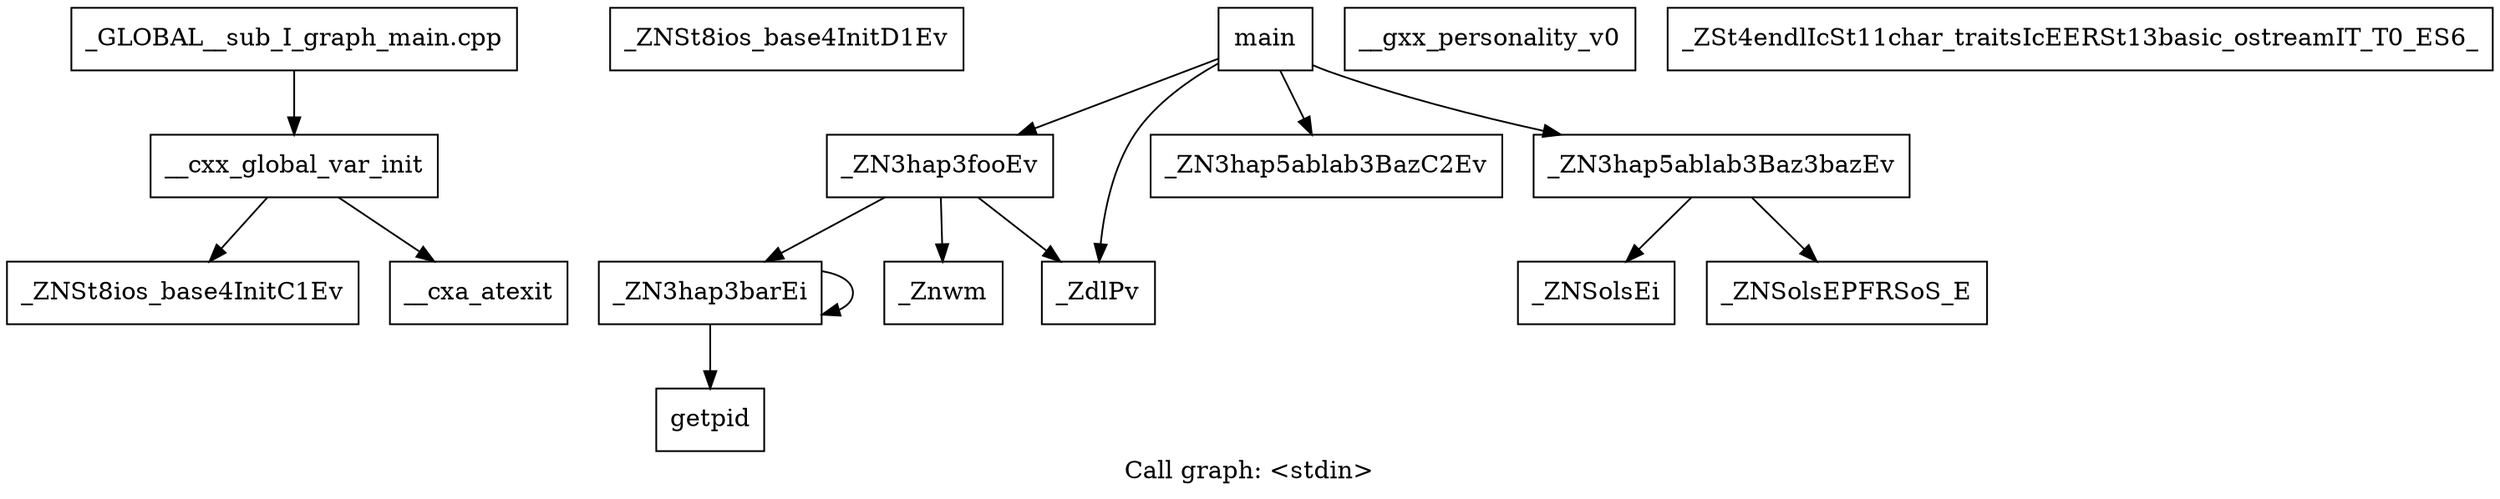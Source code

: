 digraph "Call graph: \<stdin\>" {
	label="Call graph: \<stdin\>";

	Node0x55d907c40480 [shape=record,label="{__cxx_global_var_init}"];
	Node0x55d907c40480 -> Node0x55d907c411e0;
	Node0x55d907c40480 -> Node0x55d907c3ee20;
	Node0x55d907c411e0 [shape=record,label="{_ZNSt8ios_base4InitC1Ev}"];
	Node0x55d907c369d0 [shape=record,label="{_ZNSt8ios_base4InitD1Ev}"];
	Node0x55d907c3ee20 [shape=record,label="{__cxa_atexit}"];
	Node0x55d907c36b00 [shape=record,label="{_ZN3hap3barEi}"];
	Node0x55d907c36b00 -> Node0x55d907c36b00;
	Node0x55d907c36b00 -> Node0x55d907c36bb0;
	Node0x55d907c36bb0 [shape=record,label="{getpid}"];
	Node0x55d907c35900 [shape=record,label="{_ZN3hap3fooEv}"];
	Node0x55d907c35900 -> Node0x55d907c35980;
	Node0x55d907c35900 -> Node0x55d907c36b00;
	Node0x55d907c35900 -> Node0x55d907c3da50;
	Node0x55d907c35980 [shape=record,label="{_Znwm}"];
	Node0x55d907c3dad0 [shape=record,label="{__gxx_personality_v0}"];
	Node0x55d907c3da50 [shape=record,label="{_ZdlPv}"];
	Node0x55d907c4bc50 [shape=record,label="{main}"];
	Node0x55d907c4bc50 -> Node0x55d907c35900;
	Node0x55d907c4bc50 -> Node0x55d907c3da50;
	Node0x55d907c4bc50 -> Node0x55d907c4bd00;
	Node0x55d907c4bc50 -> Node0x55d907c4be30;
	Node0x55d907c4bd00 [shape=record,label="{_ZN3hap5ablab3BazC2Ev}"];
	Node0x55d907c4be30 [shape=record,label="{_ZN3hap5ablab3Baz3bazEv}"];
	Node0x55d907c4be30 -> Node0x55d907c4beb0;
	Node0x55d907c4be30 -> Node0x55d907c4bf30;
	Node0x55d907c4beb0 [shape=record,label="{_ZNSolsEi}"];
	Node0x55d907c4bf30 [shape=record,label="{_ZNSolsEPFRSoS_E}"];
	Node0x55d907c4bfe0 [shape=record,label="{_ZSt4endlIcSt11char_traitsIcEERSt13basic_ostreamIT_T0_ES6_}"];
	Node0x55d907c4c090 [shape=record,label="{_GLOBAL__sub_I_graph_main.cpp}"];
	Node0x55d907c4c090 -> Node0x55d907c40480;
}
